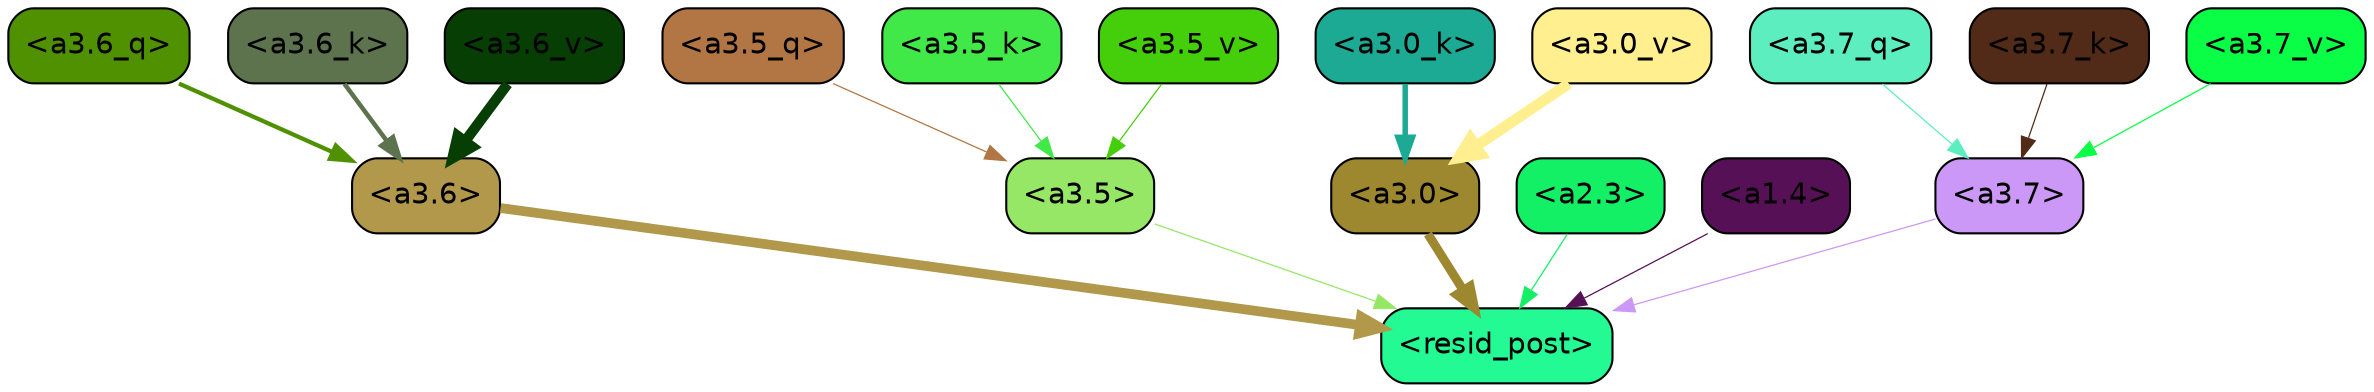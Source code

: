 strict digraph "" {
	graph [bgcolor=transparent,
		layout=dot,
		overlap=false,
		splines=true
	];
	"<a3.7>"	[color=black,
		fillcolor="#cc98f7",
		fontname=Helvetica,
		shape=box,
		style="filled, rounded"];
	"<resid_post>"	[color=black,
		fillcolor="#24fa94",
		fontname=Helvetica,
		shape=box,
		style="filled, rounded"];
	"<a3.7>" -> "<resid_post>"	[color="#cc98f7",
		penwidth=0.6];
	"<a3.6>"	[color=black,
		fillcolor="#b1984a",
		fontname=Helvetica,
		shape=box,
		style="filled, rounded"];
	"<a3.6>" -> "<resid_post>"	[color="#b1984a",
		penwidth=4.646730065345764];
	"<a3.5>"	[color=black,
		fillcolor="#95e765",
		fontname=Helvetica,
		shape=box,
		style="filled, rounded"];
	"<a3.5>" -> "<resid_post>"	[color="#95e765",
		penwidth=0.6];
	"<a3.0>"	[color=black,
		fillcolor="#9d872f",
		fontname=Helvetica,
		shape=box,
		style="filled, rounded"];
	"<a3.0>" -> "<resid_post>"	[color="#9d872f",
		penwidth=4.323132634162903];
	"<a2.3>"	[color=black,
		fillcolor="#14f065",
		fontname=Helvetica,
		shape=box,
		style="filled, rounded"];
	"<a2.3>" -> "<resid_post>"	[color="#14f065",
		penwidth=0.6];
	"<a1.4>"	[color=black,
		fillcolor="#561156",
		fontname=Helvetica,
		shape=box,
		style="filled, rounded"];
	"<a1.4>" -> "<resid_post>"	[color="#561156",
		penwidth=0.6];
	"<a3.7_q>"	[color=black,
		fillcolor="#5deebf",
		fontname=Helvetica,
		shape=box,
		style="filled, rounded"];
	"<a3.7_q>" -> "<a3.7>"	[color="#5deebf",
		penwidth=0.6];
	"<a3.6_q>"	[color=black,
		fillcolor="#4f9101",
		fontname=Helvetica,
		shape=box,
		style="filled, rounded"];
	"<a3.6_q>" -> "<a3.6>"	[color="#4f9101",
		penwidth=2.03758105635643];
	"<a3.5_q>"	[color=black,
		fillcolor="#b17643",
		fontname=Helvetica,
		shape=box,
		style="filled, rounded"];
	"<a3.5_q>" -> "<a3.5>"	[color="#b17643",
		penwidth=0.6];
	"<a3.7_k>"	[color=black,
		fillcolor="#512a18",
		fontname=Helvetica,
		shape=box,
		style="filled, rounded"];
	"<a3.7_k>" -> "<a3.7>"	[color="#512a18",
		penwidth=0.6];
	"<a3.6_k>"	[color=black,
		fillcolor="#5d734e",
		fontname=Helvetica,
		shape=box,
		style="filled, rounded"];
	"<a3.6_k>" -> "<a3.6>"	[color="#5d734e",
		penwidth=2.174198240041733];
	"<a3.5_k>"	[color=black,
		fillcolor="#41e948",
		fontname=Helvetica,
		shape=box,
		style="filled, rounded"];
	"<a3.5_k>" -> "<a3.5>"	[color="#41e948",
		penwidth=0.6];
	"<a3.0_k>"	[color=black,
		fillcolor="#1daa95",
		fontname=Helvetica,
		shape=box,
		style="filled, rounded"];
	"<a3.0_k>" -> "<a3.0>"	[color="#1daa95",
		penwidth=2.6274144649505615];
	"<a3.7_v>"	[color=black,
		fillcolor="#0afe45",
		fontname=Helvetica,
		shape=box,
		style="filled, rounded"];
	"<a3.7_v>" -> "<a3.7>"	[color="#0afe45",
		penwidth=0.6];
	"<a3.6_v>"	[color=black,
		fillcolor="#063e04",
		fontname=Helvetica,
		shape=box,
		style="filled, rounded"];
	"<a3.6_v>" -> "<a3.6>"	[color="#063e04",
		penwidth=5.002329230308533];
	"<a3.5_v>"	[color=black,
		fillcolor="#45cf0a",
		fontname=Helvetica,
		shape=box,
		style="filled, rounded"];
	"<a3.5_v>" -> "<a3.5>"	[color="#45cf0a",
		penwidth=0.6];
	"<a3.0_v>"	[color=black,
		fillcolor="#ffef8e",
		fontname=Helvetica,
		shape=box,
		style="filled, rounded"];
	"<a3.0_v>" -> "<a3.0>"	[color="#ffef8e",
		penwidth=5.188832879066467];
}
